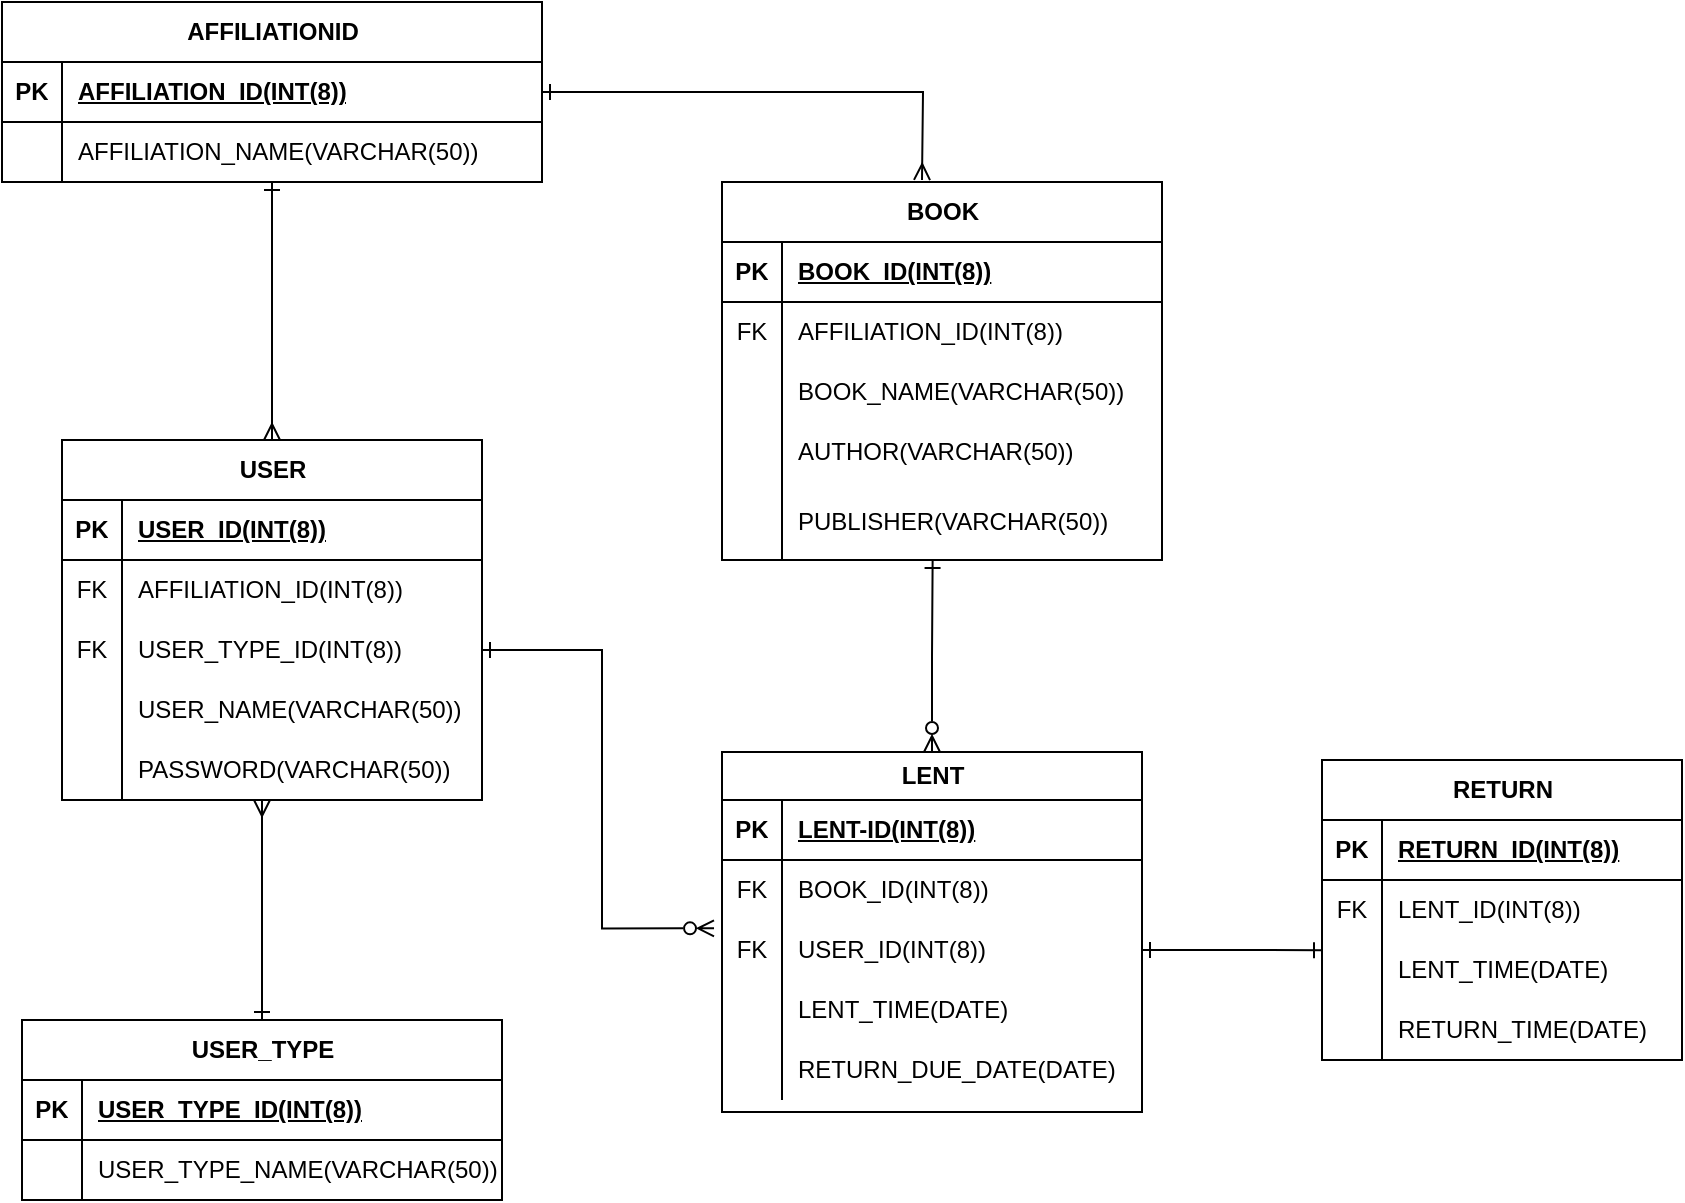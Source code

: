 <mxfile version="21.3.3" type="device">
  <diagram id="CCrA8Vp4w4gkzFXh-mRi" name="ページ1">
    <mxGraphModel dx="1121" dy="467" grid="1" gridSize="10" guides="1" tooltips="1" connect="1" arrows="1" fold="1" page="1" pageScale="1" pageWidth="827" pageHeight="1169" math="0" shadow="0">
      <root>
        <mxCell id="0" />
        <mxCell id="1" parent="0" />
        <mxCell id="zPPFa_1tEiWSTrwrJcsz-5" value="AFFILIATIONID" style="shape=table;startSize=30;container=1;collapsible=1;childLayout=tableLayout;fixedRows=1;rowLines=0;fontStyle=1;align=center;resizeLast=1;html=1;" vertex="1" parent="1">
          <mxGeometry x="80" y="41" width="270" height="90" as="geometry" />
        </mxCell>
        <mxCell id="zPPFa_1tEiWSTrwrJcsz-6" value="" style="shape=tableRow;horizontal=0;startSize=0;swimlaneHead=0;swimlaneBody=0;fillColor=none;collapsible=0;dropTarget=0;points=[[0,0.5],[1,0.5]];portConstraint=eastwest;top=0;left=0;right=0;bottom=1;" vertex="1" parent="zPPFa_1tEiWSTrwrJcsz-5">
          <mxGeometry y="30" width="270" height="30" as="geometry" />
        </mxCell>
        <mxCell id="zPPFa_1tEiWSTrwrJcsz-7" value="PK" style="shape=partialRectangle;connectable=0;fillColor=none;top=0;left=0;bottom=0;right=0;fontStyle=1;overflow=hidden;whiteSpace=wrap;html=1;" vertex="1" parent="zPPFa_1tEiWSTrwrJcsz-6">
          <mxGeometry width="30" height="30" as="geometry">
            <mxRectangle width="30" height="30" as="alternateBounds" />
          </mxGeometry>
        </mxCell>
        <mxCell id="zPPFa_1tEiWSTrwrJcsz-8" value="AFFILIATION_ID(INT(8))" style="shape=partialRectangle;connectable=0;fillColor=none;top=0;left=0;bottom=0;right=0;align=left;spacingLeft=6;fontStyle=5;overflow=hidden;whiteSpace=wrap;html=1;" vertex="1" parent="zPPFa_1tEiWSTrwrJcsz-6">
          <mxGeometry x="30" width="240" height="30" as="geometry">
            <mxRectangle width="240" height="30" as="alternateBounds" />
          </mxGeometry>
        </mxCell>
        <mxCell id="zPPFa_1tEiWSTrwrJcsz-9" value="" style="shape=tableRow;horizontal=0;startSize=0;swimlaneHead=0;swimlaneBody=0;fillColor=none;collapsible=0;dropTarget=0;points=[[0,0.5],[1,0.5]];portConstraint=eastwest;top=0;left=0;right=0;bottom=0;" vertex="1" parent="zPPFa_1tEiWSTrwrJcsz-5">
          <mxGeometry y="60" width="270" height="30" as="geometry" />
        </mxCell>
        <mxCell id="zPPFa_1tEiWSTrwrJcsz-10" value="" style="shape=partialRectangle;connectable=0;fillColor=none;top=0;left=0;bottom=0;right=0;editable=1;overflow=hidden;whiteSpace=wrap;html=1;" vertex="1" parent="zPPFa_1tEiWSTrwrJcsz-9">
          <mxGeometry width="30" height="30" as="geometry">
            <mxRectangle width="30" height="30" as="alternateBounds" />
          </mxGeometry>
        </mxCell>
        <mxCell id="zPPFa_1tEiWSTrwrJcsz-11" value="AFFILIATION_NAME(VARCHAR(50))" style="shape=partialRectangle;connectable=0;fillColor=none;top=0;left=0;bottom=0;right=0;align=left;spacingLeft=6;overflow=hidden;whiteSpace=wrap;html=1;" vertex="1" parent="zPPFa_1tEiWSTrwrJcsz-9">
          <mxGeometry x="30" width="240" height="30" as="geometry">
            <mxRectangle width="240" height="30" as="alternateBounds" />
          </mxGeometry>
        </mxCell>
        <mxCell id="zPPFa_1tEiWSTrwrJcsz-148" style="edgeStyle=orthogonalEdgeStyle;rounded=0;orthogonalLoop=1;jettySize=auto;html=1;exitX=0.5;exitY=0;exitDx=0;exitDy=0;entryX=0.5;entryY=1;entryDx=0;entryDy=0;entryPerimeter=0;startArrow=ERmany;startFill=0;endArrow=ERone;endFill=0;" edge="1" parent="1" source="zPPFa_1tEiWSTrwrJcsz-86" target="zPPFa_1tEiWSTrwrJcsz-9">
          <mxGeometry relative="1" as="geometry">
            <mxPoint x="200" y="150" as="targetPoint" />
          </mxGeometry>
        </mxCell>
        <mxCell id="zPPFa_1tEiWSTrwrJcsz-86" value="USER" style="shape=table;startSize=30;container=1;collapsible=1;childLayout=tableLayout;fixedRows=1;rowLines=0;fontStyle=1;align=center;resizeLast=1;html=1;" vertex="1" parent="1">
          <mxGeometry x="110" y="260" width="210" height="180" as="geometry" />
        </mxCell>
        <mxCell id="zPPFa_1tEiWSTrwrJcsz-87" value="" style="shape=tableRow;horizontal=0;startSize=0;swimlaneHead=0;swimlaneBody=0;fillColor=none;collapsible=0;dropTarget=0;points=[[0,0.5],[1,0.5]];portConstraint=eastwest;top=0;left=0;right=0;bottom=1;" vertex="1" parent="zPPFa_1tEiWSTrwrJcsz-86">
          <mxGeometry y="30" width="210" height="30" as="geometry" />
        </mxCell>
        <mxCell id="zPPFa_1tEiWSTrwrJcsz-88" value="PK" style="shape=partialRectangle;connectable=0;fillColor=none;top=0;left=0;bottom=0;right=0;fontStyle=1;overflow=hidden;whiteSpace=wrap;html=1;" vertex="1" parent="zPPFa_1tEiWSTrwrJcsz-87">
          <mxGeometry width="30" height="30" as="geometry">
            <mxRectangle width="30" height="30" as="alternateBounds" />
          </mxGeometry>
        </mxCell>
        <mxCell id="zPPFa_1tEiWSTrwrJcsz-89" value="USER_ID(INT(8))" style="shape=partialRectangle;connectable=0;fillColor=none;top=0;left=0;bottom=0;right=0;align=left;spacingLeft=6;fontStyle=5;overflow=hidden;whiteSpace=wrap;html=1;" vertex="1" parent="zPPFa_1tEiWSTrwrJcsz-87">
          <mxGeometry x="30" width="180" height="30" as="geometry">
            <mxRectangle width="180" height="30" as="alternateBounds" />
          </mxGeometry>
        </mxCell>
        <mxCell id="zPPFa_1tEiWSTrwrJcsz-99" value="" style="shape=tableRow;horizontal=0;startSize=0;swimlaneHead=0;swimlaneBody=0;fillColor=none;collapsible=0;dropTarget=0;points=[[0,0.5],[1,0.5]];portConstraint=eastwest;top=0;left=0;right=0;bottom=0;dashed=1;" vertex="1" parent="zPPFa_1tEiWSTrwrJcsz-86">
          <mxGeometry y="60" width="210" height="30" as="geometry" />
        </mxCell>
        <mxCell id="zPPFa_1tEiWSTrwrJcsz-100" value="FK" style="shape=partialRectangle;connectable=0;fillColor=none;top=0;left=0;bottom=0;right=0;editable=1;overflow=hidden;whiteSpace=wrap;html=1;" vertex="1" parent="zPPFa_1tEiWSTrwrJcsz-99">
          <mxGeometry width="30" height="30" as="geometry">
            <mxRectangle width="30" height="30" as="alternateBounds" />
          </mxGeometry>
        </mxCell>
        <mxCell id="zPPFa_1tEiWSTrwrJcsz-101" value="AFFILIATION_ID(INT(8))" style="shape=partialRectangle;connectable=0;fillColor=none;top=0;left=0;bottom=0;right=0;align=left;spacingLeft=6;overflow=hidden;whiteSpace=wrap;html=1;dashed=1;" vertex="1" parent="zPPFa_1tEiWSTrwrJcsz-99">
          <mxGeometry x="30" width="180" height="30" as="geometry">
            <mxRectangle width="180" height="30" as="alternateBounds" />
          </mxGeometry>
        </mxCell>
        <mxCell id="zPPFa_1tEiWSTrwrJcsz-90" value="" style="shape=tableRow;horizontal=0;startSize=0;swimlaneHead=0;swimlaneBody=0;fillColor=none;collapsible=0;dropTarget=0;points=[[0,0.5],[1,0.5]];portConstraint=eastwest;top=0;left=0;right=0;bottom=0;" vertex="1" parent="zPPFa_1tEiWSTrwrJcsz-86">
          <mxGeometry y="90" width="210" height="30" as="geometry" />
        </mxCell>
        <mxCell id="zPPFa_1tEiWSTrwrJcsz-91" value="FK" style="shape=partialRectangle;connectable=0;fillColor=none;top=0;left=0;bottom=0;right=0;editable=1;overflow=hidden;whiteSpace=wrap;html=1;" vertex="1" parent="zPPFa_1tEiWSTrwrJcsz-90">
          <mxGeometry width="30" height="30" as="geometry">
            <mxRectangle width="30" height="30" as="alternateBounds" />
          </mxGeometry>
        </mxCell>
        <mxCell id="zPPFa_1tEiWSTrwrJcsz-92" value="USER_TYPE_ID(INT(8))" style="shape=partialRectangle;connectable=0;fillColor=none;top=0;left=0;bottom=0;right=0;align=left;spacingLeft=6;overflow=hidden;whiteSpace=wrap;html=1;" vertex="1" parent="zPPFa_1tEiWSTrwrJcsz-90">
          <mxGeometry x="30" width="180" height="30" as="geometry">
            <mxRectangle width="180" height="30" as="alternateBounds" />
          </mxGeometry>
        </mxCell>
        <mxCell id="zPPFa_1tEiWSTrwrJcsz-93" value="" style="shape=tableRow;horizontal=0;startSize=0;swimlaneHead=0;swimlaneBody=0;fillColor=none;collapsible=0;dropTarget=0;points=[[0,0.5],[1,0.5]];portConstraint=eastwest;top=0;left=0;right=0;bottom=0;" vertex="1" parent="zPPFa_1tEiWSTrwrJcsz-86">
          <mxGeometry y="120" width="210" height="30" as="geometry" />
        </mxCell>
        <mxCell id="zPPFa_1tEiWSTrwrJcsz-94" value="" style="shape=partialRectangle;connectable=0;fillColor=none;top=0;left=0;bottom=0;right=0;editable=1;overflow=hidden;whiteSpace=wrap;html=1;" vertex="1" parent="zPPFa_1tEiWSTrwrJcsz-93">
          <mxGeometry width="30" height="30" as="geometry">
            <mxRectangle width="30" height="30" as="alternateBounds" />
          </mxGeometry>
        </mxCell>
        <mxCell id="zPPFa_1tEiWSTrwrJcsz-95" value="USER_NAME(VARCHAR(50))" style="shape=partialRectangle;connectable=0;fillColor=none;top=0;left=0;bottom=0;right=0;align=left;spacingLeft=6;overflow=hidden;whiteSpace=wrap;html=1;" vertex="1" parent="zPPFa_1tEiWSTrwrJcsz-93">
          <mxGeometry x="30" width="180" height="30" as="geometry">
            <mxRectangle width="180" height="30" as="alternateBounds" />
          </mxGeometry>
        </mxCell>
        <mxCell id="zPPFa_1tEiWSTrwrJcsz-96" value="" style="shape=tableRow;horizontal=0;startSize=0;swimlaneHead=0;swimlaneBody=0;fillColor=none;collapsible=0;dropTarget=0;points=[[0,0.5],[1,0.5]];portConstraint=eastwest;top=0;left=0;right=0;bottom=0;" vertex="1" parent="zPPFa_1tEiWSTrwrJcsz-86">
          <mxGeometry y="150" width="210" height="30" as="geometry" />
        </mxCell>
        <mxCell id="zPPFa_1tEiWSTrwrJcsz-97" value="" style="shape=partialRectangle;connectable=0;fillColor=none;top=0;left=0;bottom=0;right=0;editable=1;overflow=hidden;whiteSpace=wrap;html=1;" vertex="1" parent="zPPFa_1tEiWSTrwrJcsz-96">
          <mxGeometry width="30" height="30" as="geometry">
            <mxRectangle width="30" height="30" as="alternateBounds" />
          </mxGeometry>
        </mxCell>
        <mxCell id="zPPFa_1tEiWSTrwrJcsz-98" value="PASSWORD(VARCHAR(50))" style="shape=partialRectangle;connectable=0;fillColor=none;top=0;left=0;bottom=0;right=0;align=left;spacingLeft=6;overflow=hidden;whiteSpace=wrap;html=1;" vertex="1" parent="zPPFa_1tEiWSTrwrJcsz-96">
          <mxGeometry x="30" width="180" height="30" as="geometry">
            <mxRectangle width="180" height="30" as="alternateBounds" />
          </mxGeometry>
        </mxCell>
        <mxCell id="zPPFa_1tEiWSTrwrJcsz-147" style="edgeStyle=orthogonalEdgeStyle;rounded=0;orthogonalLoop=1;jettySize=auto;html=1;exitX=0.5;exitY=0;exitDx=0;exitDy=0;startArrow=ERone;startFill=0;endArrow=ERmany;endFill=0;" edge="1" parent="1" source="zPPFa_1tEiWSTrwrJcsz-102">
          <mxGeometry relative="1" as="geometry">
            <mxPoint x="210" y="440" as="targetPoint" />
            <Array as="points">
              <mxPoint x="210" y="440" />
            </Array>
          </mxGeometry>
        </mxCell>
        <mxCell id="zPPFa_1tEiWSTrwrJcsz-102" value="USER_TYPE" style="shape=table;startSize=30;container=1;collapsible=1;childLayout=tableLayout;fixedRows=1;rowLines=0;fontStyle=1;align=center;resizeLast=1;html=1;" vertex="1" parent="1">
          <mxGeometry x="90" y="550" width="240" height="90" as="geometry" />
        </mxCell>
        <mxCell id="zPPFa_1tEiWSTrwrJcsz-103" value="" style="shape=tableRow;horizontal=0;startSize=0;swimlaneHead=0;swimlaneBody=0;fillColor=none;collapsible=0;dropTarget=0;points=[[0,0.5],[1,0.5]];portConstraint=eastwest;top=0;left=0;right=0;bottom=1;" vertex="1" parent="zPPFa_1tEiWSTrwrJcsz-102">
          <mxGeometry y="30" width="240" height="30" as="geometry" />
        </mxCell>
        <mxCell id="zPPFa_1tEiWSTrwrJcsz-104" value="PK" style="shape=partialRectangle;connectable=0;fillColor=none;top=0;left=0;bottom=0;right=0;fontStyle=1;overflow=hidden;whiteSpace=wrap;html=1;" vertex="1" parent="zPPFa_1tEiWSTrwrJcsz-103">
          <mxGeometry width="30" height="30" as="geometry">
            <mxRectangle width="30" height="30" as="alternateBounds" />
          </mxGeometry>
        </mxCell>
        <mxCell id="zPPFa_1tEiWSTrwrJcsz-105" value="USER_TYPE_ID(INT(8))" style="shape=partialRectangle;connectable=0;fillColor=none;top=0;left=0;bottom=0;right=0;align=left;spacingLeft=6;fontStyle=5;overflow=hidden;whiteSpace=wrap;html=1;" vertex="1" parent="zPPFa_1tEiWSTrwrJcsz-103">
          <mxGeometry x="30" width="210" height="30" as="geometry">
            <mxRectangle width="210" height="30" as="alternateBounds" />
          </mxGeometry>
        </mxCell>
        <mxCell id="zPPFa_1tEiWSTrwrJcsz-106" value="" style="shape=tableRow;horizontal=0;startSize=0;swimlaneHead=0;swimlaneBody=0;fillColor=none;collapsible=0;dropTarget=0;points=[[0,0.5],[1,0.5]];portConstraint=eastwest;top=0;left=0;right=0;bottom=0;" vertex="1" parent="zPPFa_1tEiWSTrwrJcsz-102">
          <mxGeometry y="60" width="240" height="30" as="geometry" />
        </mxCell>
        <mxCell id="zPPFa_1tEiWSTrwrJcsz-107" value="" style="shape=partialRectangle;connectable=0;fillColor=none;top=0;left=0;bottom=0;right=0;editable=1;overflow=hidden;whiteSpace=wrap;html=1;" vertex="1" parent="zPPFa_1tEiWSTrwrJcsz-106">
          <mxGeometry width="30" height="30" as="geometry">
            <mxRectangle width="30" height="30" as="alternateBounds" />
          </mxGeometry>
        </mxCell>
        <mxCell id="zPPFa_1tEiWSTrwrJcsz-108" value="USER_TYPE_NAME(VARCHAR(50))" style="shape=partialRectangle;connectable=0;fillColor=none;top=0;left=0;bottom=0;right=0;align=left;spacingLeft=6;overflow=hidden;whiteSpace=wrap;html=1;" vertex="1" parent="zPPFa_1tEiWSTrwrJcsz-106">
          <mxGeometry x="30" width="210" height="30" as="geometry">
            <mxRectangle width="210" height="30" as="alternateBounds" />
          </mxGeometry>
        </mxCell>
        <mxCell id="zPPFa_1tEiWSTrwrJcsz-202" value="BOOK" style="shape=table;startSize=30;container=1;collapsible=1;childLayout=tableLayout;fixedRows=1;rowLines=0;fontStyle=1;align=center;resizeLast=1;html=1;" vertex="1" parent="1">
          <mxGeometry x="440" y="131" width="220.0" height="189" as="geometry" />
        </mxCell>
        <mxCell id="zPPFa_1tEiWSTrwrJcsz-203" value="" style="shape=tableRow;horizontal=0;startSize=0;swimlaneHead=0;swimlaneBody=0;fillColor=none;collapsible=0;dropTarget=0;points=[[0,0.5],[1,0.5]];portConstraint=eastwest;top=0;left=0;right=0;bottom=1;" vertex="1" parent="zPPFa_1tEiWSTrwrJcsz-202">
          <mxGeometry y="30" width="220.0" height="30" as="geometry" />
        </mxCell>
        <mxCell id="zPPFa_1tEiWSTrwrJcsz-204" value="PK" style="shape=partialRectangle;connectable=0;fillColor=none;top=0;left=0;bottom=0;right=0;fontStyle=1;overflow=hidden;whiteSpace=wrap;html=1;" vertex="1" parent="zPPFa_1tEiWSTrwrJcsz-203">
          <mxGeometry width="30" height="30" as="geometry">
            <mxRectangle width="30" height="30" as="alternateBounds" />
          </mxGeometry>
        </mxCell>
        <mxCell id="zPPFa_1tEiWSTrwrJcsz-205" value="BOOK_ID(INT(8))" style="shape=partialRectangle;connectable=0;fillColor=none;top=0;left=0;bottom=0;right=0;align=left;spacingLeft=6;fontStyle=5;overflow=hidden;whiteSpace=wrap;html=1;" vertex="1" parent="zPPFa_1tEiWSTrwrJcsz-203">
          <mxGeometry x="30" width="190.0" height="30" as="geometry">
            <mxRectangle width="190.0" height="30" as="alternateBounds" />
          </mxGeometry>
        </mxCell>
        <mxCell id="zPPFa_1tEiWSTrwrJcsz-206" value="" style="shape=tableRow;horizontal=0;startSize=0;swimlaneHead=0;swimlaneBody=0;fillColor=none;collapsible=0;dropTarget=0;points=[[0,0.5],[1,0.5]];portConstraint=eastwest;top=0;left=0;right=0;bottom=0;dashed=1;" vertex="1" parent="zPPFa_1tEiWSTrwrJcsz-202">
          <mxGeometry y="60" width="220.0" height="30" as="geometry" />
        </mxCell>
        <mxCell id="zPPFa_1tEiWSTrwrJcsz-207" value="FK" style="shape=partialRectangle;connectable=0;fillColor=none;top=0;left=0;bottom=0;right=0;editable=1;overflow=hidden;whiteSpace=wrap;html=1;" vertex="1" parent="zPPFa_1tEiWSTrwrJcsz-206">
          <mxGeometry width="30" height="30" as="geometry">
            <mxRectangle width="30" height="30" as="alternateBounds" />
          </mxGeometry>
        </mxCell>
        <mxCell id="zPPFa_1tEiWSTrwrJcsz-208" value="AFFILIATION_ID(INT(8))" style="shape=partialRectangle;connectable=0;fillColor=none;top=0;left=0;bottom=0;right=0;align=left;spacingLeft=6;overflow=hidden;whiteSpace=wrap;html=1;dashed=1;" vertex="1" parent="zPPFa_1tEiWSTrwrJcsz-206">
          <mxGeometry x="30" width="190.0" height="30" as="geometry">
            <mxRectangle width="190.0" height="30" as="alternateBounds" />
          </mxGeometry>
        </mxCell>
        <mxCell id="zPPFa_1tEiWSTrwrJcsz-209" value="" style="shape=tableRow;horizontal=0;startSize=0;swimlaneHead=0;swimlaneBody=0;fillColor=none;collapsible=0;dropTarget=0;points=[[0,0.5],[1,0.5]];portConstraint=eastwest;top=0;left=0;right=0;bottom=0;" vertex="1" parent="zPPFa_1tEiWSTrwrJcsz-202">
          <mxGeometry y="90" width="220.0" height="30" as="geometry" />
        </mxCell>
        <mxCell id="zPPFa_1tEiWSTrwrJcsz-210" value="" style="shape=partialRectangle;connectable=0;fillColor=none;top=0;left=0;bottom=0;right=0;editable=1;overflow=hidden;whiteSpace=wrap;html=1;" vertex="1" parent="zPPFa_1tEiWSTrwrJcsz-209">
          <mxGeometry width="30" height="30" as="geometry">
            <mxRectangle width="30" height="30" as="alternateBounds" />
          </mxGeometry>
        </mxCell>
        <mxCell id="zPPFa_1tEiWSTrwrJcsz-211" value="BOOK_NAME(VARCHAR(50))" style="shape=partialRectangle;connectable=0;fillColor=none;top=0;left=0;bottom=0;right=0;align=left;spacingLeft=6;overflow=hidden;whiteSpace=wrap;html=1;" vertex="1" parent="zPPFa_1tEiWSTrwrJcsz-209">
          <mxGeometry x="30" width="190.0" height="30" as="geometry">
            <mxRectangle width="190.0" height="30" as="alternateBounds" />
          </mxGeometry>
        </mxCell>
        <mxCell id="zPPFa_1tEiWSTrwrJcsz-212" value="" style="shape=tableRow;horizontal=0;startSize=0;swimlaneHead=0;swimlaneBody=0;fillColor=none;collapsible=0;dropTarget=0;points=[[0,0.5],[1,0.5]];portConstraint=eastwest;top=0;left=0;right=0;bottom=0;" vertex="1" parent="zPPFa_1tEiWSTrwrJcsz-202">
          <mxGeometry y="120" width="220.0" height="30" as="geometry" />
        </mxCell>
        <mxCell id="zPPFa_1tEiWSTrwrJcsz-213" value="" style="shape=partialRectangle;connectable=0;fillColor=none;top=0;left=0;bottom=0;right=0;editable=1;overflow=hidden;whiteSpace=wrap;html=1;" vertex="1" parent="zPPFa_1tEiWSTrwrJcsz-212">
          <mxGeometry width="30" height="30" as="geometry">
            <mxRectangle width="30" height="30" as="alternateBounds" />
          </mxGeometry>
        </mxCell>
        <mxCell id="zPPFa_1tEiWSTrwrJcsz-214" value="AUTHOR(VARCHAR(50))" style="shape=partialRectangle;connectable=0;fillColor=none;top=0;left=0;bottom=0;right=0;align=left;spacingLeft=6;overflow=hidden;whiteSpace=wrap;html=1;" vertex="1" parent="zPPFa_1tEiWSTrwrJcsz-212">
          <mxGeometry x="30" width="190.0" height="30" as="geometry">
            <mxRectangle width="190.0" height="30" as="alternateBounds" />
          </mxGeometry>
        </mxCell>
        <mxCell id="zPPFa_1tEiWSTrwrJcsz-215" value="" style="shape=tableRow;horizontal=0;startSize=0;swimlaneHead=0;swimlaneBody=0;fillColor=none;collapsible=0;dropTarget=0;points=[[0,0.5],[1,0.5]];portConstraint=eastwest;top=0;left=0;right=0;bottom=0;" vertex="1" parent="zPPFa_1tEiWSTrwrJcsz-202">
          <mxGeometry y="150" width="220.0" height="39" as="geometry" />
        </mxCell>
        <mxCell id="zPPFa_1tEiWSTrwrJcsz-216" value="" style="shape=partialRectangle;connectable=0;fillColor=none;top=0;left=0;bottom=0;right=0;editable=1;overflow=hidden;whiteSpace=wrap;html=1;" vertex="1" parent="zPPFa_1tEiWSTrwrJcsz-215">
          <mxGeometry width="30" height="39" as="geometry">
            <mxRectangle width="30" height="39" as="alternateBounds" />
          </mxGeometry>
        </mxCell>
        <mxCell id="zPPFa_1tEiWSTrwrJcsz-217" value="PUBLISHER(VARCHAR(50))" style="shape=partialRectangle;connectable=0;fillColor=none;top=0;left=0;bottom=0;right=0;align=left;spacingLeft=6;overflow=hidden;whiteSpace=wrap;html=1;" vertex="1" parent="zPPFa_1tEiWSTrwrJcsz-215">
          <mxGeometry x="30" width="190.0" height="39" as="geometry">
            <mxRectangle width="190.0" height="39" as="alternateBounds" />
          </mxGeometry>
        </mxCell>
        <mxCell id="zPPFa_1tEiWSTrwrJcsz-252" style="edgeStyle=orthogonalEdgeStyle;rounded=0;orthogonalLoop=1;jettySize=auto;html=1;exitX=0.5;exitY=0;exitDx=0;exitDy=0;startArrow=ERzeroToMany;startFill=0;endArrow=ERone;endFill=0;" edge="1" parent="1" source="zPPFa_1tEiWSTrwrJcsz-219">
          <mxGeometry relative="1" as="geometry">
            <mxPoint x="545.316" y="320" as="targetPoint" />
          </mxGeometry>
        </mxCell>
        <mxCell id="zPPFa_1tEiWSTrwrJcsz-219" value="LENT" style="shape=table;startSize=24;container=1;collapsible=1;childLayout=tableLayout;fixedRows=1;rowLines=0;fontStyle=1;align=center;resizeLast=1;html=1;" vertex="1" parent="1">
          <mxGeometry x="440" y="416" width="210.0" height="180" as="geometry" />
        </mxCell>
        <mxCell id="zPPFa_1tEiWSTrwrJcsz-220" value="" style="shape=tableRow;horizontal=0;startSize=0;swimlaneHead=0;swimlaneBody=0;fillColor=none;collapsible=0;dropTarget=0;points=[[0,0.5],[1,0.5]];portConstraint=eastwest;top=0;left=0;right=0;bottom=1;" vertex="1" parent="zPPFa_1tEiWSTrwrJcsz-219">
          <mxGeometry y="24" width="210.0" height="30" as="geometry" />
        </mxCell>
        <mxCell id="zPPFa_1tEiWSTrwrJcsz-221" value="PK" style="shape=partialRectangle;connectable=0;fillColor=none;top=0;left=0;bottom=0;right=0;fontStyle=1;overflow=hidden;whiteSpace=wrap;html=1;" vertex="1" parent="zPPFa_1tEiWSTrwrJcsz-220">
          <mxGeometry width="30" height="30" as="geometry">
            <mxRectangle width="30" height="30" as="alternateBounds" />
          </mxGeometry>
        </mxCell>
        <mxCell id="zPPFa_1tEiWSTrwrJcsz-222" value="LENT-ID(INT(8))" style="shape=partialRectangle;connectable=0;fillColor=none;top=0;left=0;bottom=0;right=0;align=left;spacingLeft=6;fontStyle=5;overflow=hidden;whiteSpace=wrap;html=1;" vertex="1" parent="zPPFa_1tEiWSTrwrJcsz-220">
          <mxGeometry x="30" width="180.0" height="30" as="geometry">
            <mxRectangle width="180.0" height="30" as="alternateBounds" />
          </mxGeometry>
        </mxCell>
        <mxCell id="zPPFa_1tEiWSTrwrJcsz-223" value="" style="shape=tableRow;horizontal=0;startSize=0;swimlaneHead=0;swimlaneBody=0;fillColor=none;collapsible=0;dropTarget=0;points=[[0,0.5],[1,0.5]];portConstraint=eastwest;top=0;left=0;right=0;bottom=0;" vertex="1" parent="zPPFa_1tEiWSTrwrJcsz-219">
          <mxGeometry y="54" width="210.0" height="30" as="geometry" />
        </mxCell>
        <mxCell id="zPPFa_1tEiWSTrwrJcsz-224" value="FK" style="shape=partialRectangle;connectable=0;fillColor=none;top=0;left=0;bottom=0;right=0;editable=1;overflow=hidden;whiteSpace=wrap;html=1;" vertex="1" parent="zPPFa_1tEiWSTrwrJcsz-223">
          <mxGeometry width="30" height="30" as="geometry">
            <mxRectangle width="30" height="30" as="alternateBounds" />
          </mxGeometry>
        </mxCell>
        <mxCell id="zPPFa_1tEiWSTrwrJcsz-225" value="BOOK_ID(INT(8))" style="shape=partialRectangle;connectable=0;fillColor=none;top=0;left=0;bottom=0;right=0;align=left;spacingLeft=6;overflow=hidden;whiteSpace=wrap;html=1;" vertex="1" parent="zPPFa_1tEiWSTrwrJcsz-223">
          <mxGeometry x="30" width="180.0" height="30" as="geometry">
            <mxRectangle width="180.0" height="30" as="alternateBounds" />
          </mxGeometry>
        </mxCell>
        <mxCell id="zPPFa_1tEiWSTrwrJcsz-226" value="" style="shape=tableRow;horizontal=0;startSize=0;swimlaneHead=0;swimlaneBody=0;fillColor=none;collapsible=0;dropTarget=0;points=[[0,0.5],[1,0.5]];portConstraint=eastwest;top=0;left=0;right=0;bottom=0;" vertex="1" parent="zPPFa_1tEiWSTrwrJcsz-219">
          <mxGeometry y="84" width="210.0" height="30" as="geometry" />
        </mxCell>
        <mxCell id="zPPFa_1tEiWSTrwrJcsz-227" value="FK" style="shape=partialRectangle;connectable=0;fillColor=none;top=0;left=0;bottom=0;right=0;editable=1;overflow=hidden;whiteSpace=wrap;html=1;" vertex="1" parent="zPPFa_1tEiWSTrwrJcsz-226">
          <mxGeometry width="30" height="30" as="geometry">
            <mxRectangle width="30" height="30" as="alternateBounds" />
          </mxGeometry>
        </mxCell>
        <mxCell id="zPPFa_1tEiWSTrwrJcsz-228" value="USER_ID(INT(8))" style="shape=partialRectangle;connectable=0;fillColor=none;top=0;left=0;bottom=0;right=0;align=left;spacingLeft=6;overflow=hidden;whiteSpace=wrap;html=1;" vertex="1" parent="zPPFa_1tEiWSTrwrJcsz-226">
          <mxGeometry x="30" width="180.0" height="30" as="geometry">
            <mxRectangle width="180.0" height="30" as="alternateBounds" />
          </mxGeometry>
        </mxCell>
        <mxCell id="zPPFa_1tEiWSTrwrJcsz-229" value="" style="shape=tableRow;horizontal=0;startSize=0;swimlaneHead=0;swimlaneBody=0;fillColor=none;collapsible=0;dropTarget=0;points=[[0,0.5],[1,0.5]];portConstraint=eastwest;top=0;left=0;right=0;bottom=0;" vertex="1" parent="zPPFa_1tEiWSTrwrJcsz-219">
          <mxGeometry y="114" width="210.0" height="30" as="geometry" />
        </mxCell>
        <mxCell id="zPPFa_1tEiWSTrwrJcsz-230" value="" style="shape=partialRectangle;connectable=0;fillColor=none;top=0;left=0;bottom=0;right=0;editable=1;overflow=hidden;whiteSpace=wrap;html=1;" vertex="1" parent="zPPFa_1tEiWSTrwrJcsz-229">
          <mxGeometry width="30" height="30" as="geometry">
            <mxRectangle width="30" height="30" as="alternateBounds" />
          </mxGeometry>
        </mxCell>
        <mxCell id="zPPFa_1tEiWSTrwrJcsz-231" value="LENT_TIME(DATE)" style="shape=partialRectangle;connectable=0;fillColor=none;top=0;left=0;bottom=0;right=0;align=left;spacingLeft=6;overflow=hidden;whiteSpace=wrap;html=1;" vertex="1" parent="zPPFa_1tEiWSTrwrJcsz-229">
          <mxGeometry x="30" width="180.0" height="30" as="geometry">
            <mxRectangle width="180.0" height="30" as="alternateBounds" />
          </mxGeometry>
        </mxCell>
        <mxCell id="zPPFa_1tEiWSTrwrJcsz-232" value="" style="shape=tableRow;horizontal=0;startSize=0;swimlaneHead=0;swimlaneBody=0;fillColor=none;collapsible=0;dropTarget=0;points=[[0,0.5],[1,0.5]];portConstraint=eastwest;top=0;left=0;right=0;bottom=0;" vertex="1" parent="zPPFa_1tEiWSTrwrJcsz-219">
          <mxGeometry y="144" width="210.0" height="30" as="geometry" />
        </mxCell>
        <mxCell id="zPPFa_1tEiWSTrwrJcsz-233" value="" style="shape=partialRectangle;connectable=0;fillColor=none;top=0;left=0;bottom=0;right=0;editable=1;overflow=hidden;whiteSpace=wrap;html=1;" vertex="1" parent="zPPFa_1tEiWSTrwrJcsz-232">
          <mxGeometry width="30" height="30" as="geometry">
            <mxRectangle width="30" height="30" as="alternateBounds" />
          </mxGeometry>
        </mxCell>
        <mxCell id="zPPFa_1tEiWSTrwrJcsz-234" value="RETURN_DUE_DATE(DATE)" style="shape=partialRectangle;connectable=0;fillColor=none;top=0;left=0;bottom=0;right=0;align=left;spacingLeft=6;overflow=hidden;whiteSpace=wrap;html=1;" vertex="1" parent="zPPFa_1tEiWSTrwrJcsz-232">
          <mxGeometry x="30" width="180.0" height="30" as="geometry">
            <mxRectangle width="180.0" height="30" as="alternateBounds" />
          </mxGeometry>
        </mxCell>
        <mxCell id="zPPFa_1tEiWSTrwrJcsz-235" value="RETURN" style="shape=table;startSize=30;container=1;collapsible=1;childLayout=tableLayout;fixedRows=1;rowLines=0;fontStyle=1;align=center;resizeLast=1;html=1;" vertex="1" parent="1">
          <mxGeometry x="740" y="420" width="180" height="150" as="geometry" />
        </mxCell>
        <mxCell id="zPPFa_1tEiWSTrwrJcsz-236" value="" style="shape=tableRow;horizontal=0;startSize=0;swimlaneHead=0;swimlaneBody=0;fillColor=none;collapsible=0;dropTarget=0;points=[[0,0.5],[1,0.5]];portConstraint=eastwest;top=0;left=0;right=0;bottom=1;" vertex="1" parent="zPPFa_1tEiWSTrwrJcsz-235">
          <mxGeometry y="30" width="180" height="30" as="geometry" />
        </mxCell>
        <mxCell id="zPPFa_1tEiWSTrwrJcsz-237" value="PK" style="shape=partialRectangle;connectable=0;fillColor=none;top=0;left=0;bottom=0;right=0;fontStyle=1;overflow=hidden;whiteSpace=wrap;html=1;" vertex="1" parent="zPPFa_1tEiWSTrwrJcsz-236">
          <mxGeometry width="30" height="30" as="geometry">
            <mxRectangle width="30" height="30" as="alternateBounds" />
          </mxGeometry>
        </mxCell>
        <mxCell id="zPPFa_1tEiWSTrwrJcsz-238" value="RETURN_ID(INT(8))" style="shape=partialRectangle;connectable=0;fillColor=none;top=0;left=0;bottom=0;right=0;align=left;spacingLeft=6;fontStyle=5;overflow=hidden;whiteSpace=wrap;html=1;" vertex="1" parent="zPPFa_1tEiWSTrwrJcsz-236">
          <mxGeometry x="30" width="150" height="30" as="geometry">
            <mxRectangle width="150" height="30" as="alternateBounds" />
          </mxGeometry>
        </mxCell>
        <mxCell id="zPPFa_1tEiWSTrwrJcsz-239" value="" style="shape=tableRow;horizontal=0;startSize=0;swimlaneHead=0;swimlaneBody=0;fillColor=none;collapsible=0;dropTarget=0;points=[[0,0.5],[1,0.5]];portConstraint=eastwest;top=0;left=0;right=0;bottom=0;" vertex="1" parent="zPPFa_1tEiWSTrwrJcsz-235">
          <mxGeometry y="60" width="180" height="30" as="geometry" />
        </mxCell>
        <mxCell id="zPPFa_1tEiWSTrwrJcsz-240" value="FK" style="shape=partialRectangle;connectable=0;fillColor=none;top=0;left=0;bottom=0;right=0;editable=1;overflow=hidden;whiteSpace=wrap;html=1;" vertex="1" parent="zPPFa_1tEiWSTrwrJcsz-239">
          <mxGeometry width="30" height="30" as="geometry">
            <mxRectangle width="30" height="30" as="alternateBounds" />
          </mxGeometry>
        </mxCell>
        <mxCell id="zPPFa_1tEiWSTrwrJcsz-241" value="LENT_ID(INT(8))" style="shape=partialRectangle;connectable=0;fillColor=none;top=0;left=0;bottom=0;right=0;align=left;spacingLeft=6;overflow=hidden;whiteSpace=wrap;html=1;" vertex="1" parent="zPPFa_1tEiWSTrwrJcsz-239">
          <mxGeometry x="30" width="150" height="30" as="geometry">
            <mxRectangle width="150" height="30" as="alternateBounds" />
          </mxGeometry>
        </mxCell>
        <mxCell id="zPPFa_1tEiWSTrwrJcsz-242" value="" style="shape=tableRow;horizontal=0;startSize=0;swimlaneHead=0;swimlaneBody=0;fillColor=none;collapsible=0;dropTarget=0;points=[[0,0.5],[1,0.5]];portConstraint=eastwest;top=0;left=0;right=0;bottom=0;" vertex="1" parent="zPPFa_1tEiWSTrwrJcsz-235">
          <mxGeometry y="90" width="180" height="30" as="geometry" />
        </mxCell>
        <mxCell id="zPPFa_1tEiWSTrwrJcsz-243" value="" style="shape=partialRectangle;connectable=0;fillColor=none;top=0;left=0;bottom=0;right=0;editable=1;overflow=hidden;whiteSpace=wrap;html=1;" vertex="1" parent="zPPFa_1tEiWSTrwrJcsz-242">
          <mxGeometry width="30" height="30" as="geometry">
            <mxRectangle width="30" height="30" as="alternateBounds" />
          </mxGeometry>
        </mxCell>
        <mxCell id="zPPFa_1tEiWSTrwrJcsz-244" value="LENT_TIME(DATE)" style="shape=partialRectangle;connectable=0;fillColor=none;top=0;left=0;bottom=0;right=0;align=left;spacingLeft=6;overflow=hidden;whiteSpace=wrap;html=1;" vertex="1" parent="zPPFa_1tEiWSTrwrJcsz-242">
          <mxGeometry x="30" width="150" height="30" as="geometry">
            <mxRectangle width="150" height="30" as="alternateBounds" />
          </mxGeometry>
        </mxCell>
        <mxCell id="zPPFa_1tEiWSTrwrJcsz-245" value="" style="shape=tableRow;horizontal=0;startSize=0;swimlaneHead=0;swimlaneBody=0;fillColor=none;collapsible=0;dropTarget=0;points=[[0,0.5],[1,0.5]];portConstraint=eastwest;top=0;left=0;right=0;bottom=0;" vertex="1" parent="zPPFa_1tEiWSTrwrJcsz-235">
          <mxGeometry y="120" width="180" height="30" as="geometry" />
        </mxCell>
        <mxCell id="zPPFa_1tEiWSTrwrJcsz-246" value="" style="shape=partialRectangle;connectable=0;fillColor=none;top=0;left=0;bottom=0;right=0;editable=1;overflow=hidden;whiteSpace=wrap;html=1;" vertex="1" parent="zPPFa_1tEiWSTrwrJcsz-245">
          <mxGeometry width="30" height="30" as="geometry">
            <mxRectangle width="30" height="30" as="alternateBounds" />
          </mxGeometry>
        </mxCell>
        <mxCell id="zPPFa_1tEiWSTrwrJcsz-247" value="RETURN_TIME(DATE)" style="shape=partialRectangle;connectable=0;fillColor=none;top=0;left=0;bottom=0;right=0;align=left;spacingLeft=6;overflow=hidden;whiteSpace=wrap;html=1;" vertex="1" parent="zPPFa_1tEiWSTrwrJcsz-245">
          <mxGeometry x="30" width="150" height="30" as="geometry">
            <mxRectangle width="150" height="30" as="alternateBounds" />
          </mxGeometry>
        </mxCell>
        <mxCell id="zPPFa_1tEiWSTrwrJcsz-249" style="edgeStyle=orthogonalEdgeStyle;rounded=0;orthogonalLoop=1;jettySize=auto;html=1;exitX=1;exitY=0.5;exitDx=0;exitDy=0;startArrow=ERone;startFill=0;endArrow=ERmany;endFill=0;" edge="1" parent="1" source="zPPFa_1tEiWSTrwrJcsz-6">
          <mxGeometry relative="1" as="geometry">
            <mxPoint x="540" y="130" as="targetPoint" />
          </mxGeometry>
        </mxCell>
        <mxCell id="zPPFa_1tEiWSTrwrJcsz-250" style="edgeStyle=orthogonalEdgeStyle;rounded=0;orthogonalLoop=1;jettySize=auto;html=1;exitX=1;exitY=0.5;exitDx=0;exitDy=0;entryX=-0.019;entryY=0.139;entryDx=0;entryDy=0;entryPerimeter=0;startArrow=ERone;startFill=0;endArrow=ERzeroToMany;endFill=0;" edge="1" parent="1" source="zPPFa_1tEiWSTrwrJcsz-90" target="zPPFa_1tEiWSTrwrJcsz-226">
          <mxGeometry relative="1" as="geometry" />
        </mxCell>
        <mxCell id="zPPFa_1tEiWSTrwrJcsz-253" style="edgeStyle=orthogonalEdgeStyle;rounded=0;orthogonalLoop=1;jettySize=auto;html=1;exitX=1;exitY=0.5;exitDx=0;exitDy=0;startArrow=ERone;startFill=0;endArrow=ERone;endFill=0;" edge="1" parent="1" source="zPPFa_1tEiWSTrwrJcsz-226">
          <mxGeometry relative="1" as="geometry">
            <mxPoint x="740" y="515.105" as="targetPoint" />
          </mxGeometry>
        </mxCell>
      </root>
    </mxGraphModel>
  </diagram>
</mxfile>
